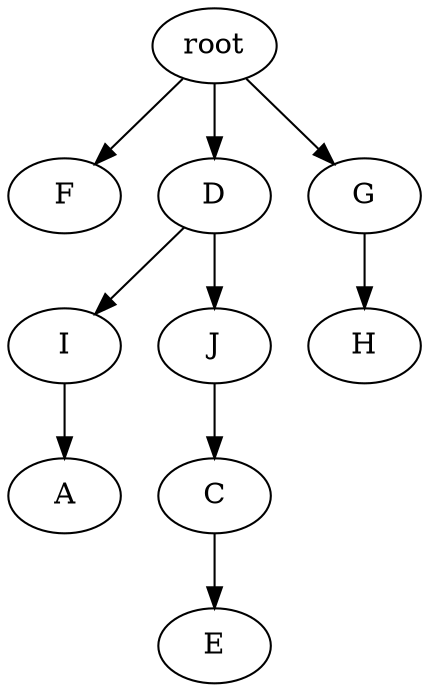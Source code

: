 strict digraph G {
	graph [name=G];
	0	[label=root];
	1	[label=F];
	0 -> 1;
	2	[label=D];
	0 -> 2;
	3	[label=G];
	0 -> 3;
	5	[label=I];
	2 -> 5;
	6	[label=J];
	2 -> 6;
	7	[label=H];
	3 -> 7;
	4	[label=C];
	8	[label=E];
	4 -> 8;
	9	[label=A];
	5 -> 9;
	6 -> 4;
}
